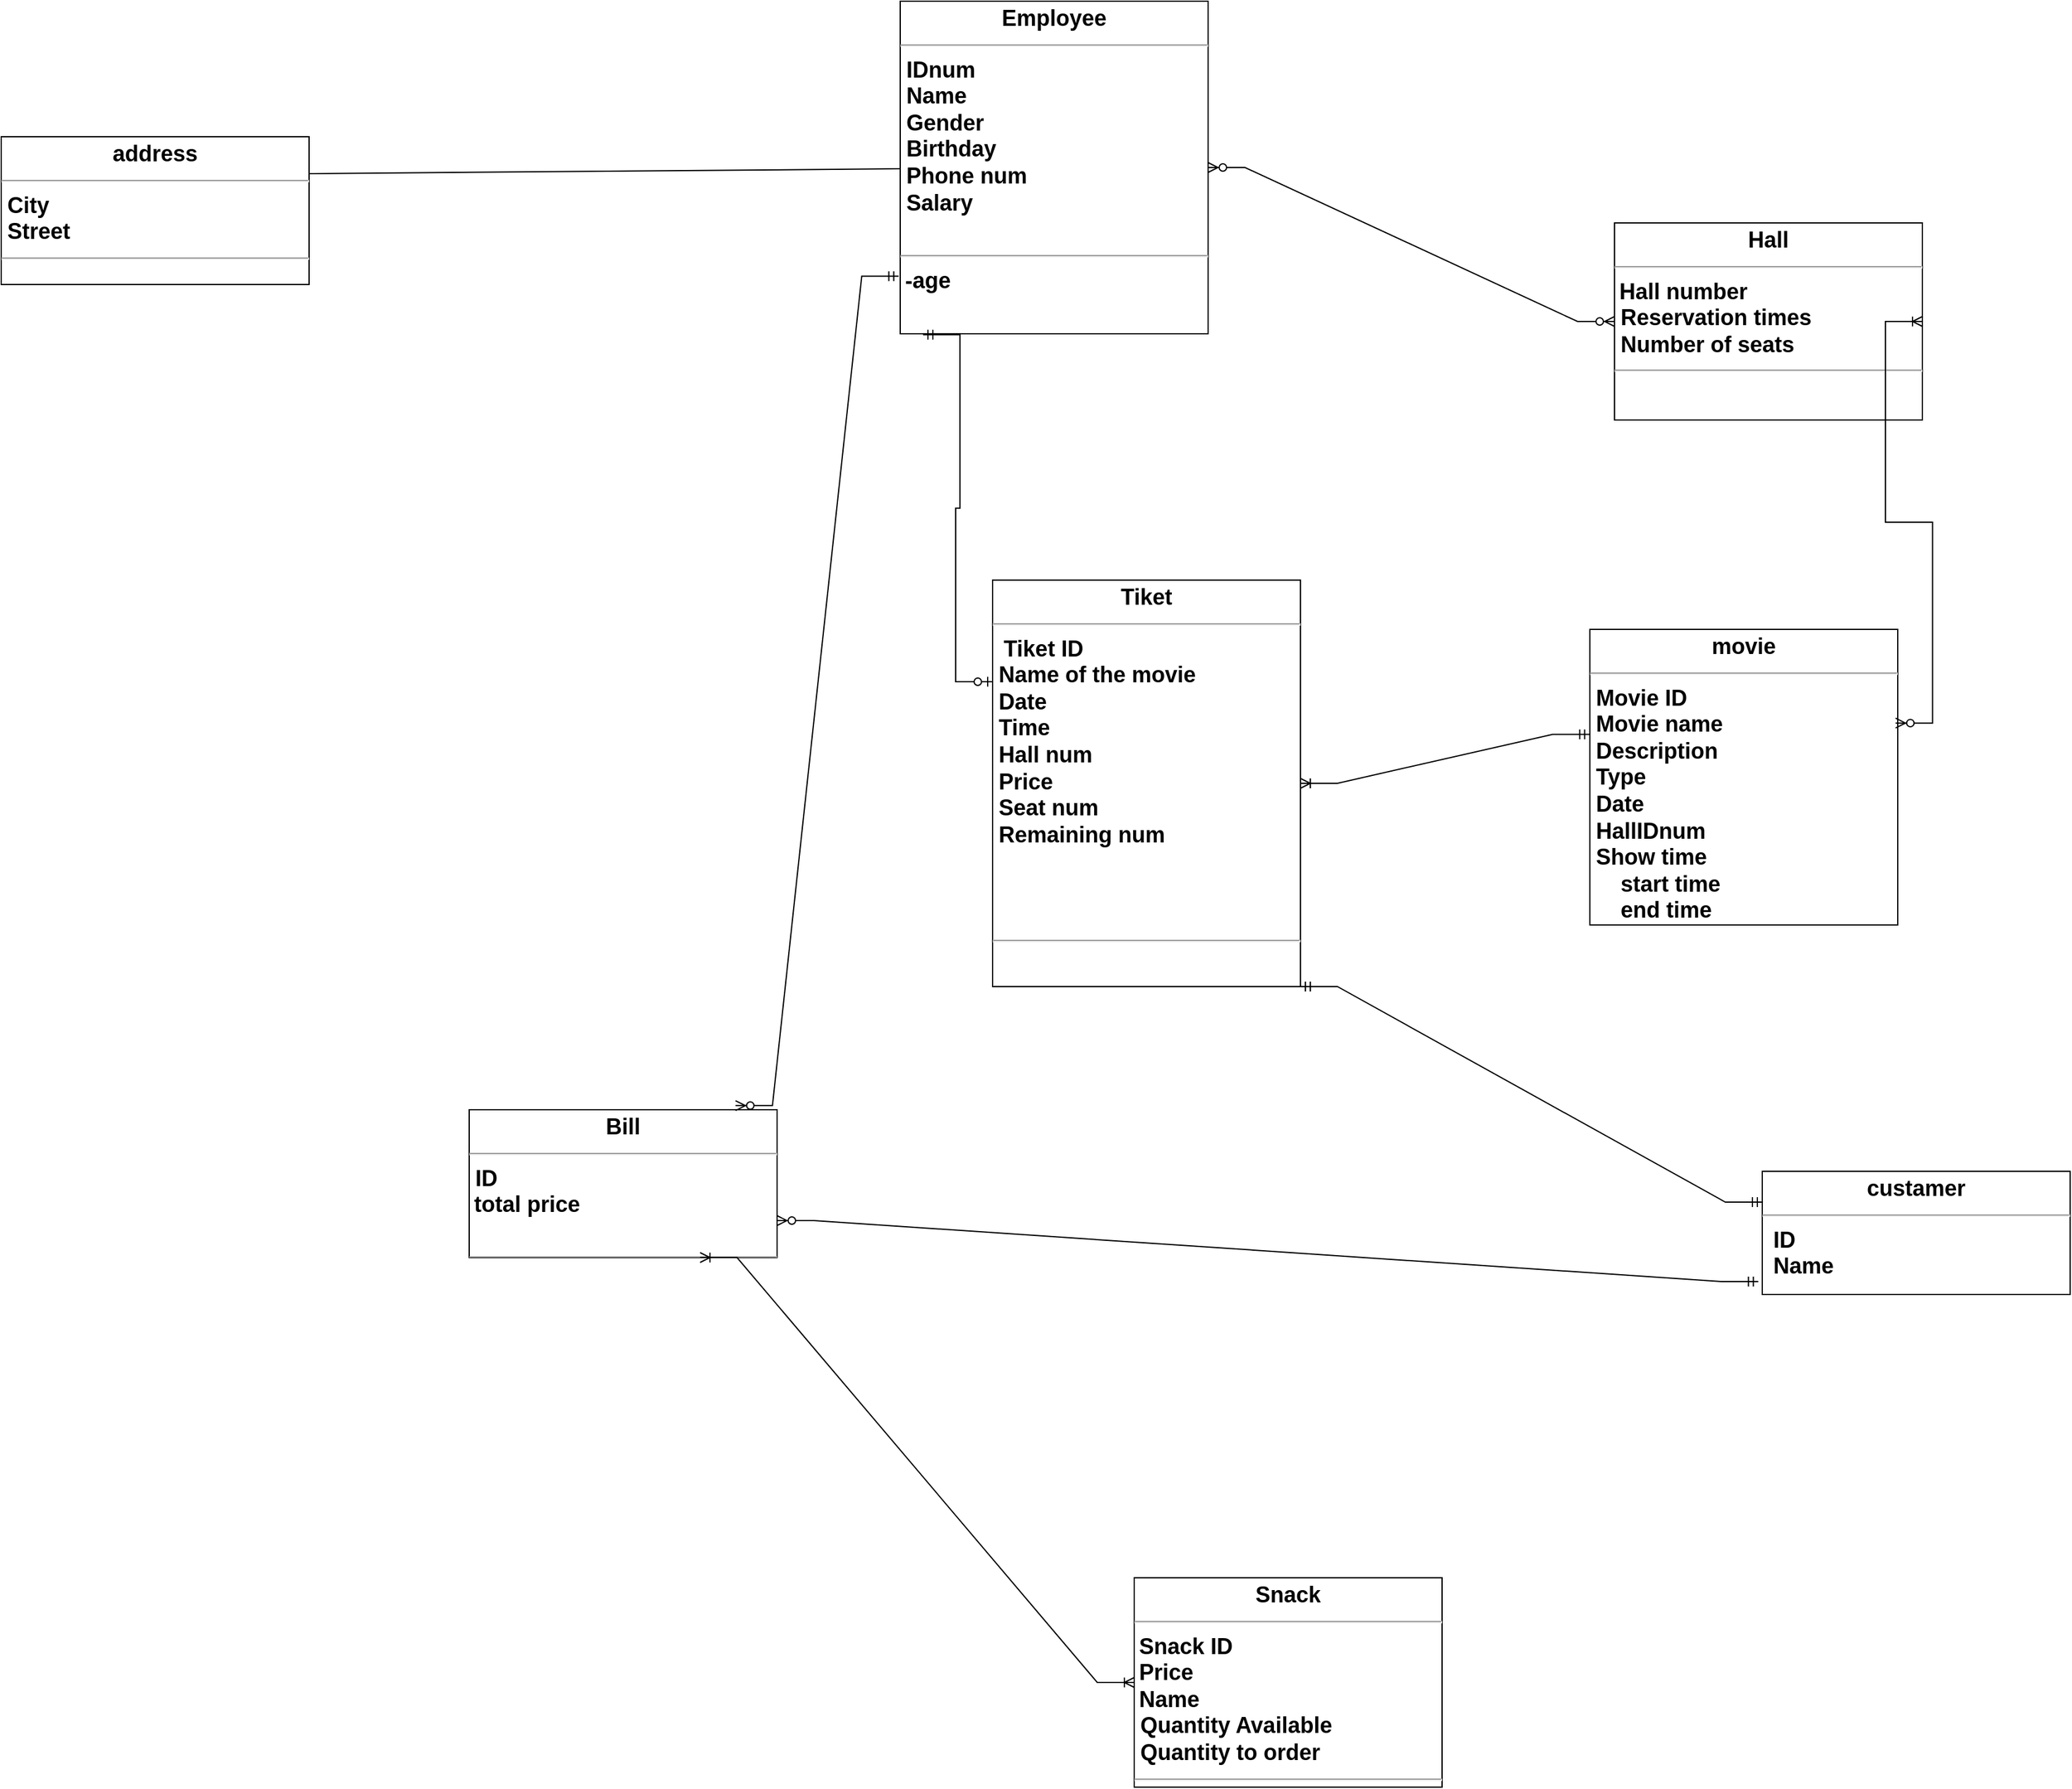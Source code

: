 <mxfile version="22.0.2" type="device">
  <diagram name="Page-1" id="0LoXqT9s0hvJXFZdFd6L">
    <mxGraphModel dx="5780" dy="2016" grid="1" gridSize="10" guides="1" tooltips="1" connect="1" arrows="1" fold="1" page="1" pageScale="1" pageWidth="850" pageHeight="1100" math="0" shadow="0">
      <root>
        <mxCell id="0" />
        <mxCell id="1" parent="0" />
        <mxCell id="mEAVEtOp78Tz3l7LQ1_5-1" value="&lt;p style=&quot;margin: 4px 0px 0px; text-align: center; font-size: 18px;&quot;&gt;Hall&lt;/p&gt;&lt;hr style=&quot;font-size: 18px;&quot;&gt;&lt;p style=&quot;margin: 0px 0px 0px 4px; font-size: 18px;&quot;&gt;Hall number&lt;/p&gt;&amp;nbsp;Reservation times&lt;br&gt;&amp;nbsp;Number of seats&amp;nbsp;&lt;br&gt;&lt;hr style=&quot;font-size: 18px;&quot;&gt;&lt;p style=&quot;margin: 0px 0px 0px 4px; font-size: 18px;&quot;&gt;&lt;br style=&quot;font-size: 18px;&quot;&gt;&lt;/p&gt;&lt;p style=&quot;margin: 0px 0px 0px 4px; font-size: 18px;&quot;&gt;&lt;br style=&quot;font-size: 18px;&quot;&gt;&lt;/p&gt;" style="verticalAlign=top;align=left;overflow=fill;fontSize=18;fontFamily=Helvetica;html=1;fontStyle=1" parent="1" vertex="1">
          <mxGeometry x="-170" y="240" width="250" height="160" as="geometry" />
        </mxCell>
        <mxCell id="mEAVEtOp78Tz3l7LQ1_5-2" value="&lt;p style=&quot;margin: 4px 0px 0px; text-align: center; font-size: 18px;&quot;&gt;movie&lt;/p&gt;&lt;hr style=&quot;font-size: 18px;&quot;&gt;&lt;p style=&quot;margin: 0px 0px 0px 4px; font-size: 18px;&quot;&gt;&lt;/p&gt;&amp;nbsp;Movie ID&lt;br&gt;&amp;nbsp;Movie name&lt;br&gt;&amp;nbsp;Description&lt;br&gt;&amp;nbsp;Type&lt;br&gt;&amp;nbsp;Date&lt;br&gt;&amp;nbsp;HallIDnum&lt;br&gt;&amp;nbsp;Show time&amp;nbsp;&lt;br&gt;&amp;nbsp; &amp;nbsp; &amp;nbsp;start time&lt;br&gt;&amp;nbsp; &amp;nbsp; &amp;nbsp;end time&lt;br&gt;&lt;hr style=&quot;font-size: 18px;&quot;&gt;&lt;p style=&quot;margin: 0px 0px 0px 4px; font-size: 18px;&quot;&gt;&lt;br style=&quot;font-size: 18px;&quot;&gt;&lt;/p&gt;&lt;p style=&quot;margin: 0px 0px 0px 4px; font-size: 18px;&quot;&gt;&lt;br style=&quot;font-size: 18px;&quot;&gt;&lt;/p&gt;" style="verticalAlign=top;align=left;overflow=fill;fontSize=18;fontFamily=Helvetica;html=1;fontStyle=1" parent="1" vertex="1">
          <mxGeometry x="-190" y="570" width="250" height="240" as="geometry" />
        </mxCell>
        <mxCell id="mEAVEtOp78Tz3l7LQ1_5-3" value="&lt;p style=&quot;margin: 4px 0px 0px; text-align: center; font-size: 18px;&quot;&gt;Tiket&lt;/p&gt;&lt;hr style=&quot;font-size: 18px;&quot;&gt;&lt;p style=&quot;margin: 0px 0px 0px 4px; font-size: 18px;&quot;&gt;&amp;nbsp;Tiket ID&lt;/p&gt;&amp;nbsp;Name of the movie&lt;br&gt;&amp;nbsp;Date&lt;br&gt;&amp;nbsp;Time&lt;br&gt;&amp;nbsp;Hall num&lt;br&gt;&amp;nbsp;Price&lt;br&gt;&amp;nbsp;Seat num&lt;br&gt;&amp;nbsp;Remaining num&lt;br&gt;&lt;br&gt;&lt;br&gt;&lt;br&gt;&lt;hr style=&quot;font-size: 18px;&quot;&gt;&lt;p style=&quot;margin: 0px 0px 0px 4px; font-size: 18px;&quot;&gt;&lt;br style=&quot;font-size: 18px;&quot;&gt;&lt;/p&gt;&lt;p style=&quot;margin: 0px 0px 0px 4px; font-size: 18px;&quot;&gt;&lt;br style=&quot;font-size: 18px;&quot;&gt;&lt;/p&gt;" style="verticalAlign=top;align=left;overflow=fill;fontSize=18;fontFamily=Helvetica;html=1;fontStyle=1" parent="1" vertex="1">
          <mxGeometry x="-675" y="530" width="250" height="330" as="geometry" />
        </mxCell>
        <mxCell id="mEAVEtOp78Tz3l7LQ1_5-4" value="&lt;p style=&quot;margin: 4px 0px 0px; text-align: center; font-size: 18px;&quot;&gt;Snack&lt;/p&gt;&lt;hr style=&quot;font-size: 18px;&quot;&gt;&lt;p style=&quot;margin: 0px 0px 0px 4px; font-size: 18px;&quot;&gt;Snack ID&lt;/p&gt;&lt;p style=&quot;margin: 0px 0px 0px 4px; font-size: 18px;&quot;&gt;Price&lt;/p&gt;&lt;p style=&quot;margin: 0px 0px 0px 4px; font-size: 18px;&quot;&gt;&lt;span style=&quot;background-color: initial;&quot;&gt;Name&lt;/span&gt;&lt;/p&gt;&amp;nbsp;Quantity Available&lt;br&gt;&amp;nbsp;Quantity to order&lt;br&gt;&lt;hr style=&quot;font-size: 18px;&quot;&gt;&lt;p style=&quot;margin: 0px 0px 0px 4px; font-size: 18px;&quot;&gt;&lt;br style=&quot;font-size: 18px;&quot;&gt;&lt;/p&gt;&lt;p style=&quot;margin: 0px 0px 0px 4px; font-size: 18px;&quot;&gt;&lt;br style=&quot;font-size: 18px;&quot;&gt;&lt;/p&gt;" style="verticalAlign=top;align=left;overflow=fill;fontSize=18;fontFamily=Helvetica;html=1;fontStyle=1" parent="1" vertex="1">
          <mxGeometry x="-560" y="1340" width="250" height="170" as="geometry" />
        </mxCell>
        <mxCell id="mEAVEtOp78Tz3l7LQ1_5-5" value="&lt;br class=&quot;Apple-interchange-newline&quot;&gt;" style="text;whiteSpace=wrap;html=1;" parent="1" vertex="1">
          <mxGeometry x="-510" y="880" width="30" height="40" as="geometry" />
        </mxCell>
        <mxCell id="mEAVEtOp78Tz3l7LQ1_5-6" value="&lt;p style=&quot;margin: 4px 0px 0px; text-align: center; font-size: 18px;&quot;&gt;custamer&lt;/p&gt;&lt;hr style=&quot;font-size: 18px;&quot;&gt;&lt;p style=&quot;margin: 0px 0px 0px 4px; font-size: 18px;&quot;&gt;&amp;nbsp;ID&lt;/p&gt;&lt;p style=&quot;margin: 0px 0px 0px 4px; font-size: 18px;&quot;&gt;&amp;nbsp;Name&lt;/p&gt;&lt;p style=&quot;margin: 0px 0px 0px 4px; font-size: 18px;&quot;&gt;&lt;br&gt;&lt;/p&gt;&lt;br&gt;&lt;hr style=&quot;font-size: 18px;&quot;&gt;&lt;p style=&quot;margin: 0px 0px 0px 4px; font-size: 18px;&quot;&gt;&lt;br style=&quot;font-size: 18px;&quot;&gt;&lt;/p&gt;&lt;p style=&quot;margin: 0px 0px 0px 4px; font-size: 18px;&quot;&gt;&lt;br style=&quot;font-size: 18px;&quot;&gt;&lt;/p&gt;" style="verticalAlign=top;align=left;overflow=fill;fontSize=18;fontFamily=Helvetica;html=1;fontStyle=1" parent="1" vertex="1">
          <mxGeometry x="-50" y="1010" width="250" height="100" as="geometry" />
        </mxCell>
        <mxCell id="mEAVEtOp78Tz3l7LQ1_5-7" value="&lt;p style=&quot;margin: 4px 0px 0px; text-align: center; font-size: 18px;&quot;&gt;Bill&lt;/p&gt;&lt;hr style=&quot;font-size: 18px;&quot;&gt;&lt;p style=&quot;margin: 0px 0px 0px 4px; font-size: 18px;&quot;&gt;&lt;/p&gt;&amp;nbsp;ID&lt;br&gt;&lt;p style=&quot;border-color: var(--border-color); margin: 0px 0px 0px 4px;&quot;&gt;total price&lt;br style=&quot;border-color: var(--border-color);&quot;&gt;&lt;/p&gt;&lt;p style=&quot;border-color: var(--border-color); margin: 0px 0px 0px 4px;&quot;&gt;&lt;br style=&quot;border-color: var(--border-color);&quot;&gt;&lt;/p&gt;&lt;hr style=&quot;font-size: 18px;&quot;&gt;&lt;p style=&quot;margin: 0px 0px 0px 4px; font-size: 18px;&quot;&gt;&lt;br&gt;&lt;/p&gt;" style="verticalAlign=top;align=left;overflow=fill;fontSize=18;fontFamily=Helvetica;html=1;fontStyle=1" parent="1" vertex="1">
          <mxGeometry x="-1100" y="960" width="250" height="120" as="geometry" />
        </mxCell>
        <mxCell id="mEAVEtOp78Tz3l7LQ1_5-8" value="&lt;p style=&quot;margin: 4px 0px 0px; text-align: center; font-size: 18px;&quot;&gt;Employee&lt;/p&gt;&lt;hr style=&quot;font-size: 18px;&quot;&gt;&lt;p style=&quot;margin: 0px 0px 0px 4px; font-size: 18px;&quot;&gt;&lt;/p&gt;&amp;nbsp;IDnum&lt;br&gt;&amp;nbsp;Name&lt;br&gt;&amp;nbsp;Gender&lt;br&gt;&amp;nbsp;Birthday&lt;br&gt;&amp;nbsp;Phone num&lt;br&gt;&amp;nbsp;Salary&lt;br&gt;&amp;nbsp;&lt;br&gt;&lt;hr style=&quot;font-size: 18px;&quot;&gt;&lt;p style=&quot;margin: 0px 0px 0px 4px; font-size: 18px;&quot;&gt;-age&lt;/p&gt;&lt;p style=&quot;margin: 0px 0px 0px 4px; font-size: 18px;&quot;&gt;&lt;br style=&quot;font-size: 18px;&quot;&gt;&lt;/p&gt;" style="verticalAlign=top;align=left;overflow=fill;fontSize=18;fontFamily=Helvetica;html=1;fontStyle=1" parent="1" vertex="1">
          <mxGeometry x="-750" y="60" width="250" height="270" as="geometry" />
        </mxCell>
        <mxCell id="mEAVEtOp78Tz3l7LQ1_5-9" value="&lt;p style=&quot;margin: 4px 0px 0px; text-align: center; font-size: 18px;&quot;&gt;address&lt;/p&gt;&lt;hr style=&quot;font-size: 18px;&quot;&gt;&lt;p style=&quot;margin: 0px 0px 0px 4px; font-size: 18px;&quot;&gt;&lt;/p&gt;&amp;nbsp;City&lt;br&gt;&amp;nbsp;Street&lt;br&gt;&lt;hr style=&quot;font-size: 18px;&quot;&gt;&lt;p style=&quot;margin: 0px 0px 0px 4px; font-size: 18px;&quot;&gt;&lt;br style=&quot;font-size: 18px;&quot;&gt;&lt;/p&gt;&lt;p style=&quot;margin: 0px 0px 0px 4px; font-size: 18px;&quot;&gt;&lt;br style=&quot;font-size: 18px;&quot;&gt;&lt;/p&gt;" style="verticalAlign=top;align=left;overflow=fill;fontSize=18;fontFamily=Helvetica;html=1;fontStyle=1" parent="1" vertex="1">
          <mxGeometry x="-1480" y="170" width="250" height="120" as="geometry" />
        </mxCell>
        <mxCell id="2dQKGp4zyhEjuuc1yUCU-1" value="" style="endArrow=none;html=1;rounded=0;exitX=1;exitY=0.25;exitDx=0;exitDy=0;" parent="1" source="mEAVEtOp78Tz3l7LQ1_5-9" target="mEAVEtOp78Tz3l7LQ1_5-8" edge="1">
          <mxGeometry width="50" height="50" relative="1" as="geometry">
            <mxPoint x="-1130" y="360" as="sourcePoint" />
            <mxPoint x="-1080" y="310" as="targetPoint" />
          </mxGeometry>
        </mxCell>
        <mxCell id="NAXWdMC9lGBKWwya888S-1" value="" style="edgeStyle=entityRelationEdgeStyle;fontSize=12;html=1;endArrow=ERoneToMany;startArrow=ERzeroToMany;rounded=0;exitX=0.993;exitY=0.317;exitDx=0;exitDy=0;exitPerimeter=0;entryX=1;entryY=0.5;entryDx=0;entryDy=0;" parent="1" source="mEAVEtOp78Tz3l7LQ1_5-2" target="mEAVEtOp78Tz3l7LQ1_5-1" edge="1">
          <mxGeometry width="100" height="100" relative="1" as="geometry">
            <mxPoint x="70" y="590" as="sourcePoint" />
            <mxPoint x="170" y="490" as="targetPoint" />
          </mxGeometry>
        </mxCell>
        <mxCell id="NAXWdMC9lGBKWwya888S-2" value="" style="edgeStyle=entityRelationEdgeStyle;fontSize=12;html=1;endArrow=ERoneToMany;startArrow=ERmandOne;rounded=0;exitX=-0.001;exitY=0.355;exitDx=0;exitDy=0;exitPerimeter=0;" parent="1" source="mEAVEtOp78Tz3l7LQ1_5-2" target="mEAVEtOp78Tz3l7LQ1_5-3" edge="1">
          <mxGeometry width="100" height="100" relative="1" as="geometry">
            <mxPoint x="-350" y="630" as="sourcePoint" />
            <mxPoint x="-390" y="670" as="targetPoint" />
          </mxGeometry>
        </mxCell>
        <mxCell id="NAXWdMC9lGBKWwya888S-3" value="" style="edgeStyle=entityRelationEdgeStyle;fontSize=12;html=1;endArrow=ERzeroToOne;startArrow=ERmandOne;rounded=0;entryX=0;entryY=0.25;entryDx=0;entryDy=0;exitX=0.074;exitY=1.003;exitDx=0;exitDy=0;exitPerimeter=0;" parent="1" source="mEAVEtOp78Tz3l7LQ1_5-8" target="mEAVEtOp78Tz3l7LQ1_5-3" edge="1">
          <mxGeometry width="100" height="100" relative="1" as="geometry">
            <mxPoint x="-730" y="550" as="sourcePoint" />
            <mxPoint x="-630" y="450" as="targetPoint" />
            <Array as="points">
              <mxPoint x="-790" y="473" />
              <mxPoint x="-810" y="550" />
            </Array>
          </mxGeometry>
        </mxCell>
        <mxCell id="NAXWdMC9lGBKWwya888S-4" value="" style="edgeStyle=entityRelationEdgeStyle;fontSize=12;html=1;endArrow=ERzeroToMany;endFill=1;startArrow=ERzeroToMany;rounded=0;entryX=0;entryY=0.5;entryDx=0;entryDy=0;" parent="1" source="mEAVEtOp78Tz3l7LQ1_5-8" target="mEAVEtOp78Tz3l7LQ1_5-1" edge="1">
          <mxGeometry width="100" height="100" relative="1" as="geometry">
            <mxPoint x="-310" y="490" as="sourcePoint" />
            <mxPoint x="-210" y="390" as="targetPoint" />
          </mxGeometry>
        </mxCell>
        <mxCell id="NAXWdMC9lGBKWwya888S-5" value="" style="edgeStyle=entityRelationEdgeStyle;fontSize=12;html=1;endArrow=ERzeroToMany;startArrow=ERmandOne;rounded=0;entryX=0.865;entryY=-0.028;entryDx=0;entryDy=0;entryPerimeter=0;exitX=-0.005;exitY=0.827;exitDx=0;exitDy=0;exitPerimeter=0;" parent="1" source="mEAVEtOp78Tz3l7LQ1_5-8" target="mEAVEtOp78Tz3l7LQ1_5-7" edge="1">
          <mxGeometry width="100" height="100" relative="1" as="geometry">
            <mxPoint x="-900" y="580" as="sourcePoint" />
            <mxPoint x="-850" y="730" as="targetPoint" />
          </mxGeometry>
        </mxCell>
        <mxCell id="NAXWdMC9lGBKWwya888S-6" value="" style="edgeStyle=entityRelationEdgeStyle;fontSize=12;html=1;endArrow=ERmandOne;startArrow=ERmandOne;rounded=0;exitX=1;exitY=1;exitDx=0;exitDy=0;entryX=0;entryY=0.25;entryDx=0;entryDy=0;" parent="1" source="mEAVEtOp78Tz3l7LQ1_5-3" target="mEAVEtOp78Tz3l7LQ1_5-6" edge="1">
          <mxGeometry width="100" height="100" relative="1" as="geometry">
            <mxPoint x="-500" y="970" as="sourcePoint" />
            <mxPoint x="-180" y="1070" as="targetPoint" />
          </mxGeometry>
        </mxCell>
        <mxCell id="NAXWdMC9lGBKWwya888S-7" value="" style="edgeStyle=entityRelationEdgeStyle;fontSize=12;html=1;endArrow=ERzeroToMany;startArrow=ERmandOne;rounded=0;entryX=1;entryY=0.75;entryDx=0;entryDy=0;exitX=-0.013;exitY=0.895;exitDx=0;exitDy=0;exitPerimeter=0;" parent="1" source="mEAVEtOp78Tz3l7LQ1_5-6" target="mEAVEtOp78Tz3l7LQ1_5-7" edge="1">
          <mxGeometry width="100" height="100" relative="1" as="geometry">
            <mxPoint x="-130" y="1170" as="sourcePoint" />
            <mxPoint x="-60" y="1090" as="targetPoint" />
          </mxGeometry>
        </mxCell>
        <mxCell id="NAXWdMC9lGBKWwya888S-8" value="" style="edgeStyle=entityRelationEdgeStyle;fontSize=12;html=1;endArrow=ERoneToMany;startArrow=ERoneToMany;rounded=0;entryX=0;entryY=0.5;entryDx=0;entryDy=0;exitX=0.75;exitY=1;exitDx=0;exitDy=0;" parent="1" source="mEAVEtOp78Tz3l7LQ1_5-7" target="mEAVEtOp78Tz3l7LQ1_5-4" edge="1">
          <mxGeometry width="100" height="100" relative="1" as="geometry">
            <mxPoint x="-880" y="1080" as="sourcePoint" />
            <mxPoint x="-780" y="980" as="targetPoint" />
          </mxGeometry>
        </mxCell>
      </root>
    </mxGraphModel>
  </diagram>
</mxfile>
